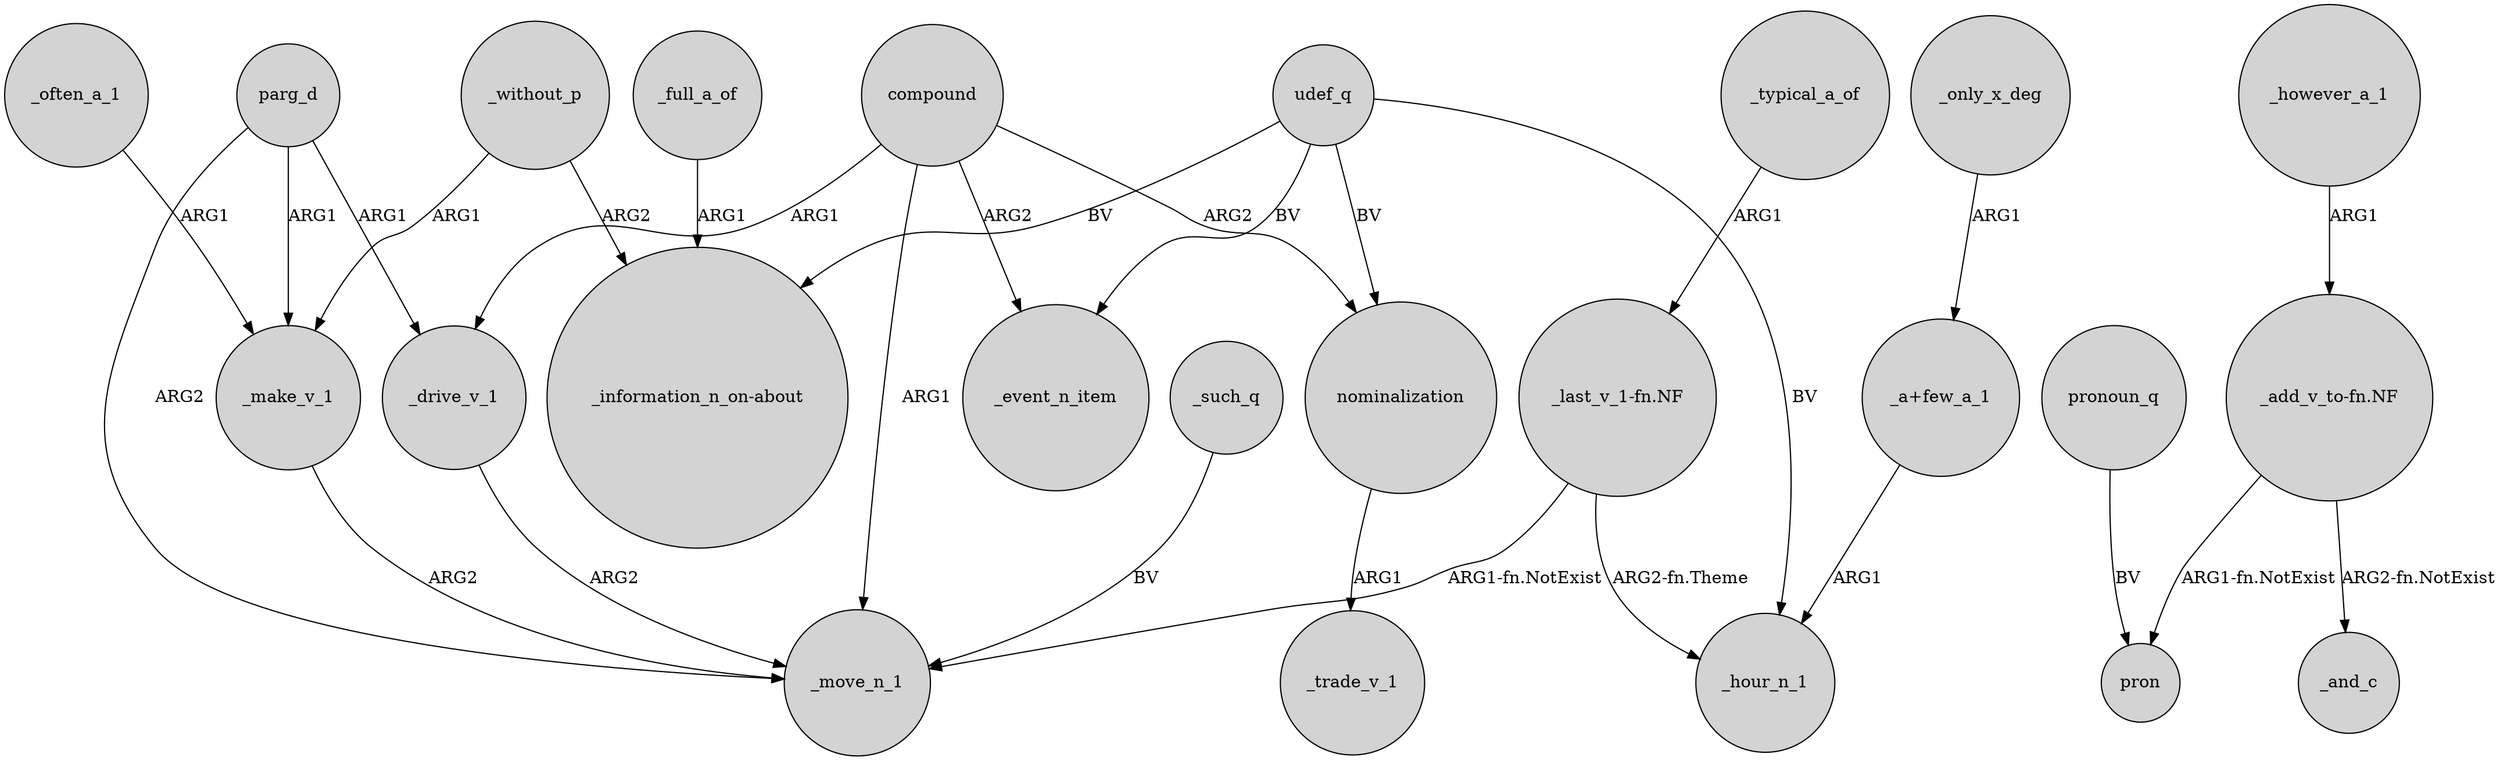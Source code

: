 digraph {
	node [shape=circle style=filled]
	_typical_a_of -> "_last_v_1-fn.NF" [label=ARG1]
	_without_p -> _make_v_1 [label=ARG1]
	compound -> _drive_v_1 [label=ARG1]
	parg_d -> _drive_v_1 [label=ARG1]
	_drive_v_1 -> _move_n_1 [label=ARG2]
	udef_q -> _hour_n_1 [label=BV]
	compound -> nominalization [label=ARG2]
	nominalization -> _trade_v_1 [label=ARG1]
	"_add_v_to-fn.NF" -> _and_c [label="ARG2-fn.NotExist"]
	udef_q -> "_information_n_on-about" [label=BV]
	"_last_v_1-fn.NF" -> _move_n_1 [label="ARG1-fn.NotExist"]
	"_add_v_to-fn.NF" -> pron [label="ARG1-fn.NotExist"]
	_often_a_1 -> _make_v_1 [label=ARG1]
	_full_a_of -> "_information_n_on-about" [label=ARG1]
	pronoun_q -> pron [label=BV]
	compound -> _move_n_1 [label=ARG1]
	udef_q -> nominalization [label=BV]
	parg_d -> _move_n_1 [label=ARG2]
	"_last_v_1-fn.NF" -> _hour_n_1 [label="ARG2-fn.Theme"]
	_make_v_1 -> _move_n_1 [label=ARG2]
	parg_d -> _make_v_1 [label=ARG1]
	_without_p -> "_information_n_on-about" [label=ARG2]
	compound -> _event_n_item [label=ARG2]
	_however_a_1 -> "_add_v_to-fn.NF" [label=ARG1]
	"_a+few_a_1" -> _hour_n_1 [label=ARG1]
	udef_q -> _event_n_item [label=BV]
	_such_q -> _move_n_1 [label=BV]
	_only_x_deg -> "_a+few_a_1" [label=ARG1]
}
